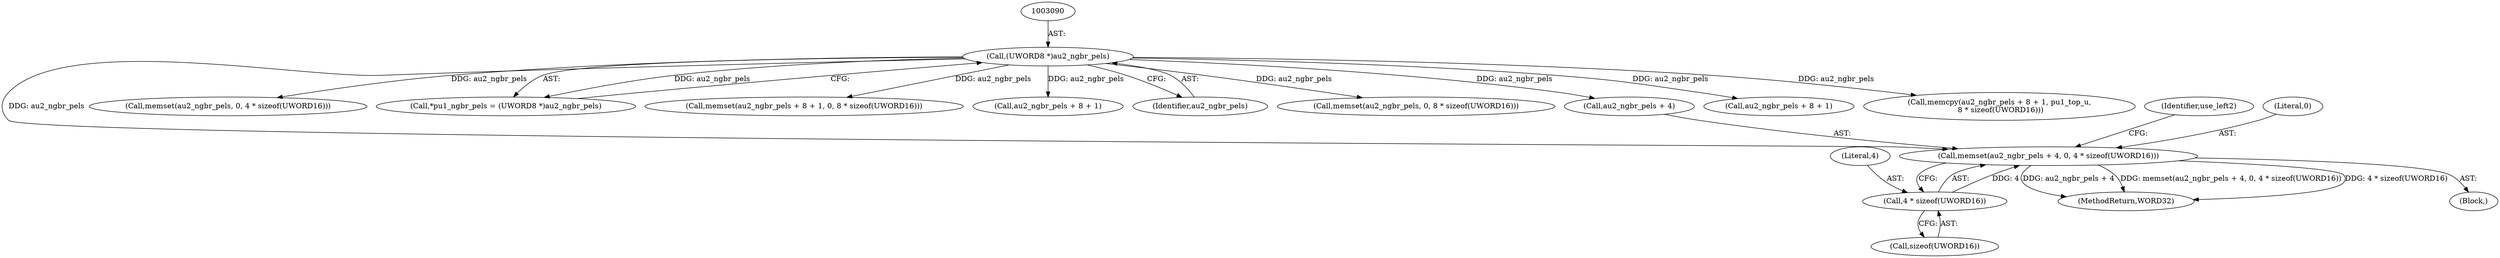 digraph "0_Android_a583270e1c96d307469c83dc42bd3c5f1b9ef63f@API" {
"1003151" [label="(Call,memset(au2_ngbr_pels + 4, 0, 4 * sizeof(UWORD16)))"];
"1003089" [label="(Call,(UWORD8 *)au2_ngbr_pels)"];
"1003156" [label="(Call,4 * sizeof(UWORD16))"];
"1003161" [label="(Identifier,use_left2)"];
"1003158" [label="(Call,sizeof(UWORD16))"];
"1003189" [label="(Call,memset(au2_ngbr_pels, 0, 4 * sizeof(UWORD16)))"];
"1003087" [label="(Call,*pu1_ngbr_pels = (UWORD8 *)au2_ngbr_pels)"];
"1003254" [label="(MethodReturn,WORD32)"];
"1003089" [label="(Call,(UWORD8 *)au2_ngbr_pels)"];
"1003227" [label="(Call,memset(au2_ngbr_pels + 8 + 1, 0, 8 * sizeof(UWORD16)))"];
"1003228" [label="(Call,au2_ngbr_pels + 8 + 1)"];
"1003091" [label="(Identifier,au2_ngbr_pels)"];
"1003198" [label="(Call,memset(au2_ngbr_pels, 0, 8 * sizeof(UWORD16)))"];
"1003156" [label="(Call,4 * sizeof(UWORD16))"];
"1003152" [label="(Call,au2_ngbr_pels + 4)"];
"1003155" [label="(Literal,0)"];
"1003151" [label="(Call,memset(au2_ngbr_pels + 4, 0, 4 * sizeof(UWORD16)))"];
"1003215" [label="(Call,au2_ngbr_pels + 8 + 1)"];
"1003157" [label="(Literal,4)"];
"1003214" [label="(Call,memcpy(au2_ngbr_pels + 8 + 1, pu1_top_u,\n 8 * sizeof(UWORD16)))"];
"1003150" [label="(Block,)"];
"1003151" -> "1003150"  [label="AST: "];
"1003151" -> "1003156"  [label="CFG: "];
"1003152" -> "1003151"  [label="AST: "];
"1003155" -> "1003151"  [label="AST: "];
"1003156" -> "1003151"  [label="AST: "];
"1003161" -> "1003151"  [label="CFG: "];
"1003151" -> "1003254"  [label="DDG: au2_ngbr_pels + 4"];
"1003151" -> "1003254"  [label="DDG: memset(au2_ngbr_pels + 4, 0, 4 * sizeof(UWORD16))"];
"1003151" -> "1003254"  [label="DDG: 4 * sizeof(UWORD16)"];
"1003089" -> "1003151"  [label="DDG: au2_ngbr_pels"];
"1003156" -> "1003151"  [label="DDG: 4"];
"1003089" -> "1003087"  [label="AST: "];
"1003089" -> "1003091"  [label="CFG: "];
"1003090" -> "1003089"  [label="AST: "];
"1003091" -> "1003089"  [label="AST: "];
"1003087" -> "1003089"  [label="CFG: "];
"1003089" -> "1003087"  [label="DDG: au2_ngbr_pels"];
"1003089" -> "1003152"  [label="DDG: au2_ngbr_pels"];
"1003089" -> "1003189"  [label="DDG: au2_ngbr_pels"];
"1003089" -> "1003198"  [label="DDG: au2_ngbr_pels"];
"1003089" -> "1003214"  [label="DDG: au2_ngbr_pels"];
"1003089" -> "1003215"  [label="DDG: au2_ngbr_pels"];
"1003089" -> "1003227"  [label="DDG: au2_ngbr_pels"];
"1003089" -> "1003228"  [label="DDG: au2_ngbr_pels"];
"1003156" -> "1003158"  [label="CFG: "];
"1003157" -> "1003156"  [label="AST: "];
"1003158" -> "1003156"  [label="AST: "];
}
